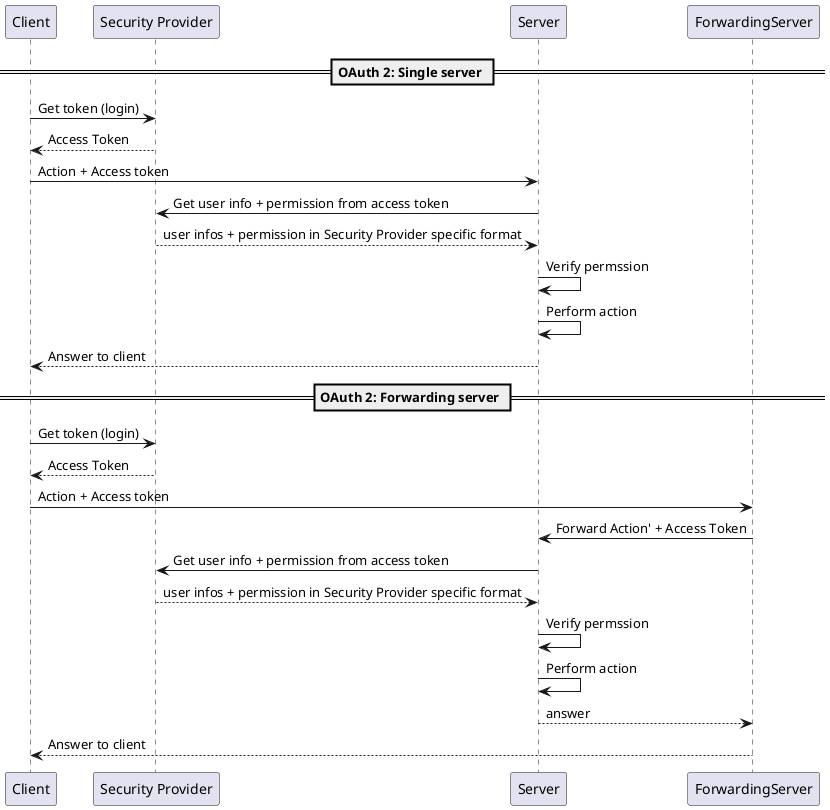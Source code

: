 @startuml
participant Client as C
participant "Security Provider" as SP 
participant Server as S 
participant ForwardingServer as FWDS 


== OAuth 2: Single server ==

C -> SP: Get token (login)
SP --> C: Access Token
C -> S: Action + Access token
S -> SP: Get user info + permission from access token
SP --> S: user infos + permission in Security Provider specific format
S -> S: Verify permssion 
S -> S: Perform action
S --> C: Answer to client  


== OAuth 2: Forwarding server ==

C -> SP: Get token (login)
SP --> C: Access Token
C -> FWDS: Action + Access token
FWDS -> S: Forward Action' + Access Token
S -> SP: Get user info + permission from access token
SP --> S: user infos + permission in Security Provider specific format
S -> S: Verify permssion 
S -> S: Perform action
S --> FWDS: answer
FWDS --> C: Answer to client  

@enduml